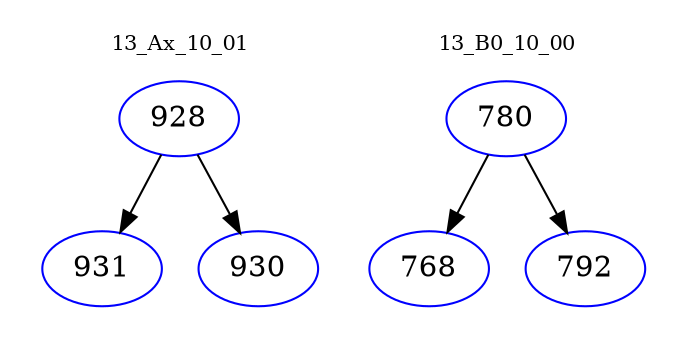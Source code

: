 digraph{
subgraph cluster_0 {
color = white
label = "13_Ax_10_01";
fontsize=10;
T0_928 [label="928", color="blue"]
T0_928 -> T0_931 [color="black"]
T0_931 [label="931", color="blue"]
T0_928 -> T0_930 [color="black"]
T0_930 [label="930", color="blue"]
}
subgraph cluster_1 {
color = white
label = "13_B0_10_00";
fontsize=10;
T1_780 [label="780", color="blue"]
T1_780 -> T1_768 [color="black"]
T1_768 [label="768", color="blue"]
T1_780 -> T1_792 [color="black"]
T1_792 [label="792", color="blue"]
}
}
